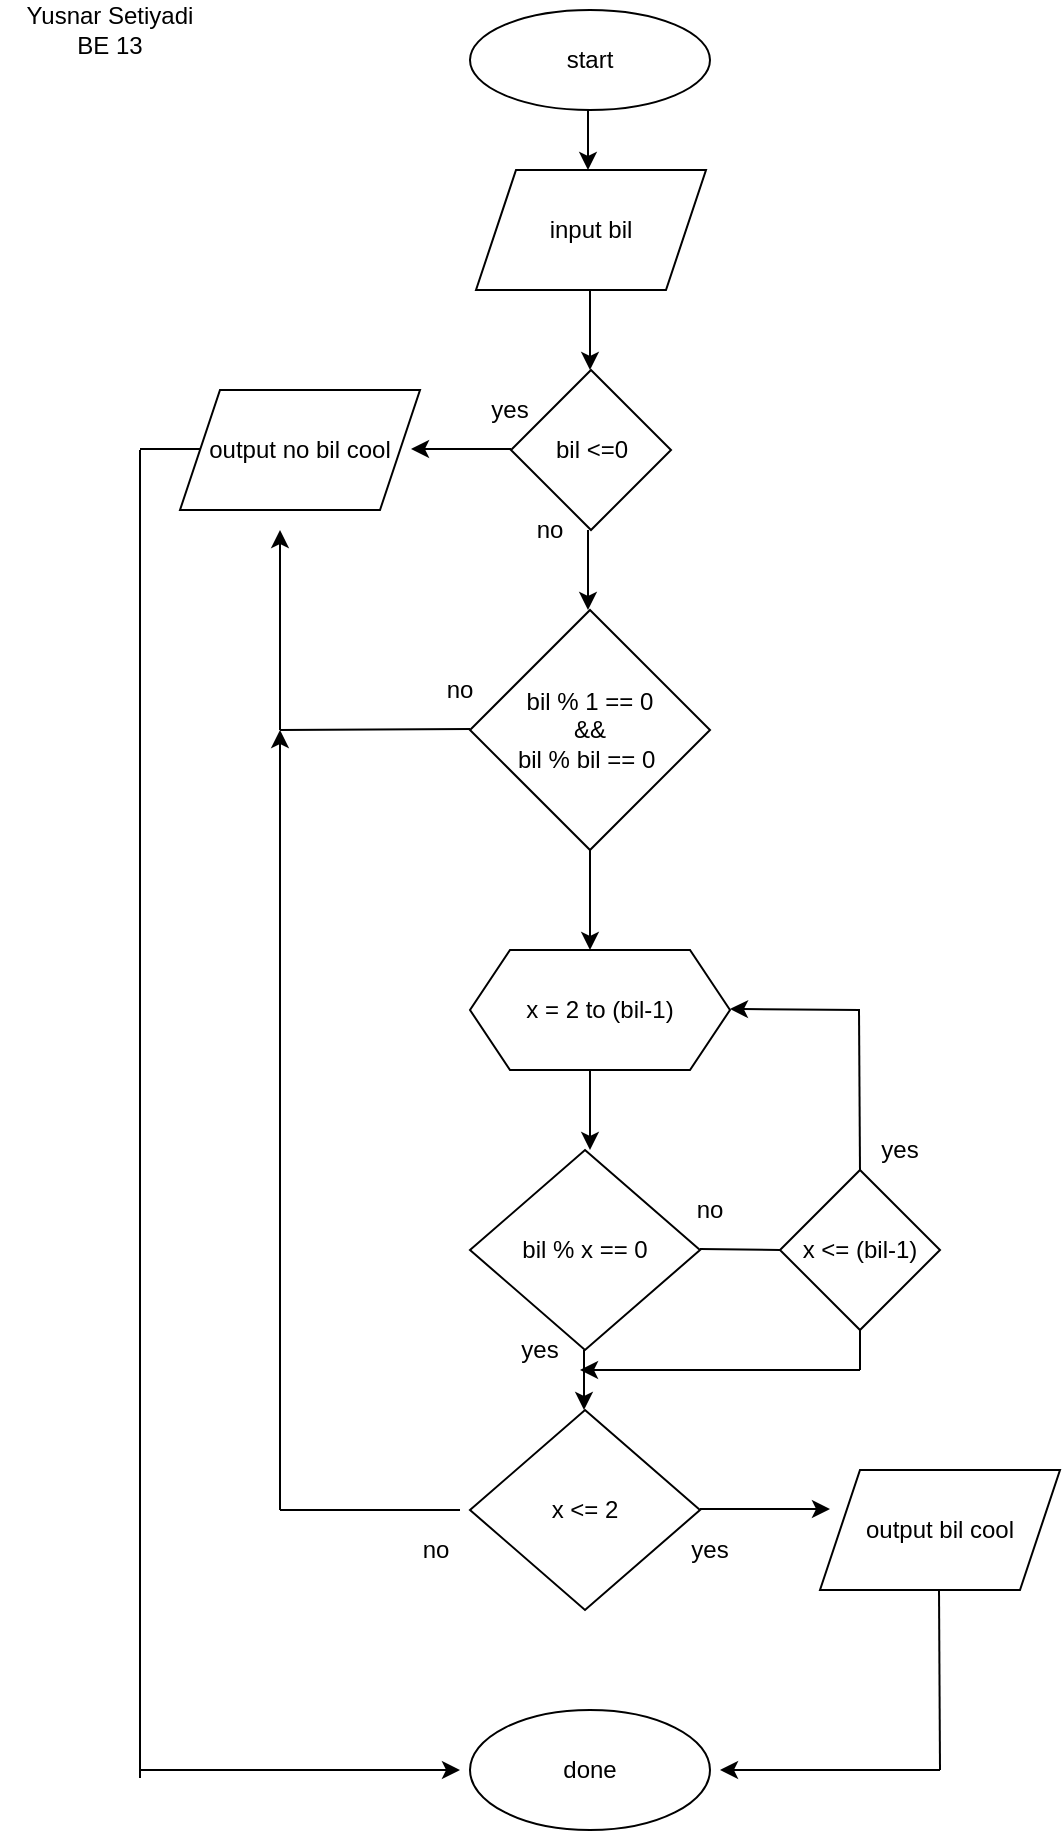 <mxfile version="13.9.9" type="device"><diagram id="vXixfhdixPwoC-Ckd4FU" name="Page-1"><mxGraphModel dx="852" dy="494" grid="1" gridSize="10" guides="1" tooltips="1" connect="1" arrows="1" fold="1" page="1" pageScale="1" pageWidth="850" pageHeight="1100" math="0" shadow="0"><root><mxCell id="0"/><mxCell id="1" parent="0"/><mxCell id="xDgeqh3rAISo3RwTmDQw-1" value="start" style="ellipse;whiteSpace=wrap;html=1;" parent="1" vertex="1"><mxGeometry x="365" y="40" width="120" height="50" as="geometry"/></mxCell><mxCell id="xDgeqh3rAISo3RwTmDQw-2" value="" style="endArrow=classic;html=1;" parent="1" edge="1"><mxGeometry width="50" height="50" relative="1" as="geometry"><mxPoint x="424" y="90" as="sourcePoint"/><mxPoint x="424" y="120" as="targetPoint"/></mxGeometry></mxCell><mxCell id="xDgeqh3rAISo3RwTmDQw-3" value="input bil" style="shape=parallelogram;perimeter=parallelogramPerimeter;whiteSpace=wrap;html=1;fixedSize=1;" parent="1" vertex="1"><mxGeometry x="368" y="120" width="115" height="60" as="geometry"/></mxCell><mxCell id="xDgeqh3rAISo3RwTmDQw-4" value="" style="endArrow=classic;html=1;" parent="1" edge="1"><mxGeometry width="50" height="50" relative="1" as="geometry"><mxPoint x="425" y="180" as="sourcePoint"/><mxPoint x="425" y="220" as="targetPoint"/></mxGeometry></mxCell><mxCell id="xDgeqh3rAISo3RwTmDQw-5" value="bil % x == 0" style="rhombus;whiteSpace=wrap;html=1;" parent="1" vertex="1"><mxGeometry x="365" y="610" width="115" height="100" as="geometry"/></mxCell><mxCell id="xDgeqh3rAISo3RwTmDQw-6" value="x = 2 to (bil-1)" style="shape=hexagon;perimeter=hexagonPerimeter2;whiteSpace=wrap;html=1;fixedSize=1;" parent="1" vertex="1"><mxGeometry x="365" y="510" width="130" height="60" as="geometry"/></mxCell><mxCell id="xDgeqh3rAISo3RwTmDQw-7" value="" style="endArrow=classic;html=1;" parent="1" edge="1"><mxGeometry width="50" height="50" relative="1" as="geometry"><mxPoint x="425" y="570" as="sourcePoint"/><mxPoint x="425" y="610" as="targetPoint"/></mxGeometry></mxCell><mxCell id="xDgeqh3rAISo3RwTmDQw-14" value="output bil cool" style="shape=parallelogram;perimeter=parallelogramPerimeter;whiteSpace=wrap;html=1;fixedSize=1;" parent="1" vertex="1"><mxGeometry x="540" y="770" width="120" height="60" as="geometry"/></mxCell><mxCell id="xDgeqh3rAISo3RwTmDQw-16" value="done" style="ellipse;whiteSpace=wrap;html=1;" parent="1" vertex="1"><mxGeometry x="365" y="890" width="120" height="60" as="geometry"/></mxCell><mxCell id="xDgeqh3rAISo3RwTmDQw-18" value="" style="endArrow=none;html=1;" parent="1" edge="1"><mxGeometry width="50" height="50" relative="1" as="geometry"><mxPoint x="480" y="659.5" as="sourcePoint"/><mxPoint x="520" y="660" as="targetPoint"/></mxGeometry></mxCell><mxCell id="xDgeqh3rAISo3RwTmDQw-19" value="" style="endArrow=none;html=1;exitX=0.5;exitY=0;exitDx=0;exitDy=0;" parent="1" edge="1" source="Ra8m1vKLDZplyrxAdwiE-1"><mxGeometry width="50" height="50" relative="1" as="geometry"><mxPoint x="559.5" y="580" as="sourcePoint"/><mxPoint x="559.5" y="540" as="targetPoint"/></mxGeometry></mxCell><mxCell id="xDgeqh3rAISo3RwTmDQw-20" value="" style="endArrow=classic;html=1;" parent="1" edge="1"><mxGeometry width="50" height="50" relative="1" as="geometry"><mxPoint x="560" y="540" as="sourcePoint"/><mxPoint x="495" y="539.5" as="targetPoint"/></mxGeometry></mxCell><mxCell id="xDgeqh3rAISo3RwTmDQw-21" value="Yusnar Setiyadi&lt;br&gt;BE 13" style="text;html=1;strokeColor=none;fillColor=none;align=center;verticalAlign=middle;whiteSpace=wrap;rounded=0;" parent="1" vertex="1"><mxGeometry x="130" y="40" width="110" height="20" as="geometry"/></mxCell><mxCell id="D2bZIs7OXg30LVVVQ2n4-1" value="bil &amp;lt;=0" style="rhombus;whiteSpace=wrap;html=1;" parent="1" vertex="1"><mxGeometry x="385.5" y="220" width="80" height="80" as="geometry"/></mxCell><mxCell id="D2bZIs7OXg30LVVVQ2n4-2" value="" style="endArrow=classic;html=1;" parent="1" edge="1"><mxGeometry width="50" height="50" relative="1" as="geometry"><mxPoint x="385.5" y="259.5" as="sourcePoint"/><mxPoint x="335.5" y="259.5" as="targetPoint"/></mxGeometry></mxCell><mxCell id="D2bZIs7OXg30LVVVQ2n4-3" value="output no bil cool" style="shape=parallelogram;perimeter=parallelogramPerimeter;whiteSpace=wrap;html=1;fixedSize=1;" parent="1" vertex="1"><mxGeometry x="220" y="230" width="120" height="60" as="geometry"/></mxCell><mxCell id="D2bZIs7OXg30LVVVQ2n4-4" value="yes" style="text;html=1;strokeColor=none;fillColor=none;align=center;verticalAlign=middle;whiteSpace=wrap;rounded=0;" parent="1" vertex="1"><mxGeometry x="365" y="230" width="40" height="20" as="geometry"/></mxCell><mxCell id="D2bZIs7OXg30LVVVQ2n4-6" value="no" style="text;html=1;strokeColor=none;fillColor=none;align=center;verticalAlign=middle;whiteSpace=wrap;rounded=0;" parent="1" vertex="1"><mxGeometry x="385" y="290" width="40" height="20" as="geometry"/></mxCell><mxCell id="D2bZIs7OXg30LVVVQ2n4-9" value="" style="endArrow=classic;html=1;" parent="1" edge="1"><mxGeometry width="50" height="50" relative="1" as="geometry"><mxPoint x="425" y="460" as="sourcePoint"/><mxPoint x="425" y="510" as="targetPoint"/></mxGeometry></mxCell><mxCell id="D2bZIs7OXg30LVVVQ2n4-10" value="no" style="text;html=1;strokeColor=none;fillColor=none;align=center;verticalAlign=middle;whiteSpace=wrap;rounded=0;" parent="1" vertex="1"><mxGeometry x="465" y="630" width="40" height="20" as="geometry"/></mxCell><mxCell id="D2bZIs7OXg30LVVVQ2n4-11" value="" style="endArrow=classic;html=1;" parent="1" edge="1"><mxGeometry width="50" height="50" relative="1" as="geometry"><mxPoint x="424" y="300" as="sourcePoint"/><mxPoint x="424" y="340" as="targetPoint"/></mxGeometry></mxCell><mxCell id="D2bZIs7OXg30LVVVQ2n4-13" value="" style="endArrow=classic;html=1;" parent="1" edge="1"><mxGeometry width="50" height="50" relative="1" as="geometry"><mxPoint x="422" y="710" as="sourcePoint"/><mxPoint x="422" y="740" as="targetPoint"/></mxGeometry></mxCell><mxCell id="D2bZIs7OXg30LVVVQ2n4-14" value="x &amp;lt;= 2" style="rhombus;whiteSpace=wrap;html=1;" parent="1" vertex="1"><mxGeometry x="365" y="740" width="115" height="100" as="geometry"/></mxCell><mxCell id="D2bZIs7OXg30LVVVQ2n4-15" value="" style="endArrow=classic;html=1;" parent="1" edge="1"><mxGeometry width="50" height="50" relative="1" as="geometry"><mxPoint x="480" y="789.5" as="sourcePoint"/><mxPoint x="545" y="789.5" as="targetPoint"/></mxGeometry></mxCell><mxCell id="D2bZIs7OXg30LVVVQ2n4-16" value="&lt;span&gt;bil % 1 == 0&lt;/span&gt;&lt;br&gt;&lt;span&gt;&amp;amp;&amp;amp;&lt;/span&gt;&lt;br&gt;&lt;span&gt;bil % bil == 0&amp;nbsp;&lt;/span&gt;" style="rhombus;whiteSpace=wrap;html=1;" parent="1" vertex="1"><mxGeometry x="365" y="340" width="120" height="120" as="geometry"/></mxCell><mxCell id="D2bZIs7OXg30LVVVQ2n4-17" value="" style="endArrow=none;html=1;" parent="1" edge="1"><mxGeometry width="50" height="50" relative="1" as="geometry"><mxPoint x="270" y="400" as="sourcePoint"/><mxPoint x="365" y="399.5" as="targetPoint"/></mxGeometry></mxCell><mxCell id="D2bZIs7OXg30LVVVQ2n4-18" value="" style="endArrow=classic;html=1;" parent="1" edge="1"><mxGeometry width="50" height="50" relative="1" as="geometry"><mxPoint x="270" y="400" as="sourcePoint"/><mxPoint x="270" y="300" as="targetPoint"/></mxGeometry></mxCell><mxCell id="D2bZIs7OXg30LVVVQ2n4-19" value="no" style="text;html=1;strokeColor=none;fillColor=none;align=center;verticalAlign=middle;whiteSpace=wrap;rounded=0;" parent="1" vertex="1"><mxGeometry x="340" y="370" width="40" height="20" as="geometry"/></mxCell><mxCell id="D2bZIs7OXg30LVVVQ2n4-20" value="yes" style="text;html=1;strokeColor=none;fillColor=none;align=center;verticalAlign=middle;whiteSpace=wrap;rounded=0;" parent="1" vertex="1"><mxGeometry x="380" y="700" width="40" height="20" as="geometry"/></mxCell><mxCell id="D2bZIs7OXg30LVVVQ2n4-21" value="yes" style="text;html=1;strokeColor=none;fillColor=none;align=center;verticalAlign=middle;whiteSpace=wrap;rounded=0;" parent="1" vertex="1"><mxGeometry x="465" y="800" width="40" height="20" as="geometry"/></mxCell><mxCell id="D2bZIs7OXg30LVVVQ2n4-22" value="" style="endArrow=classic;html=1;" parent="1" edge="1"><mxGeometry width="50" height="50" relative="1" as="geometry"><mxPoint x="270" y="790" as="sourcePoint"/><mxPoint x="270" y="400" as="targetPoint"/></mxGeometry></mxCell><mxCell id="D2bZIs7OXg30LVVVQ2n4-23" value="" style="endArrow=none;html=1;" parent="1" edge="1"><mxGeometry width="50" height="50" relative="1" as="geometry"><mxPoint x="270" y="790" as="sourcePoint"/><mxPoint x="360" y="790" as="targetPoint"/></mxGeometry></mxCell><mxCell id="D2bZIs7OXg30LVVVQ2n4-24" value="no" style="text;html=1;strokeColor=none;fillColor=none;align=center;verticalAlign=middle;whiteSpace=wrap;rounded=0;" parent="1" vertex="1"><mxGeometry x="328" y="800" width="40" height="20" as="geometry"/></mxCell><mxCell id="D2bZIs7OXg30LVVVQ2n4-25" value="" style="endArrow=none;html=1;" parent="1" edge="1"><mxGeometry width="50" height="50" relative="1" as="geometry"><mxPoint x="600" y="920" as="sourcePoint"/><mxPoint x="599.5" y="830" as="targetPoint"/></mxGeometry></mxCell><mxCell id="D2bZIs7OXg30LVVVQ2n4-26" value="" style="endArrow=none;html=1;" parent="1" edge="1"><mxGeometry width="50" height="50" relative="1" as="geometry"><mxPoint x="200" y="259.5" as="sourcePoint"/><mxPoint x="230" y="259.5" as="targetPoint"/></mxGeometry></mxCell><mxCell id="D2bZIs7OXg30LVVVQ2n4-28" value="" style="endArrow=none;html=1;" parent="1" edge="1"><mxGeometry width="50" height="50" relative="1" as="geometry"><mxPoint x="200" y="924" as="sourcePoint"/><mxPoint x="200" y="260" as="targetPoint"/></mxGeometry></mxCell><mxCell id="D2bZIs7OXg30LVVVQ2n4-29" value="" style="endArrow=classic;html=1;" parent="1" edge="1"><mxGeometry width="50" height="50" relative="1" as="geometry"><mxPoint x="200" y="920" as="sourcePoint"/><mxPoint x="360" y="920" as="targetPoint"/></mxGeometry></mxCell><mxCell id="D2bZIs7OXg30LVVVQ2n4-30" value="" style="endArrow=classic;html=1;" parent="1" edge="1"><mxGeometry width="50" height="50" relative="1" as="geometry"><mxPoint x="600" y="920" as="sourcePoint"/><mxPoint x="490" y="920" as="targetPoint"/></mxGeometry></mxCell><mxCell id="Ra8m1vKLDZplyrxAdwiE-1" value="x &amp;lt;= (bil-1)" style="rhombus;whiteSpace=wrap;html=1;" vertex="1" parent="1"><mxGeometry x="520" y="620" width="80" height="80" as="geometry"/></mxCell><mxCell id="Ra8m1vKLDZplyrxAdwiE-2" value="yes" style="text;html=1;strokeColor=none;fillColor=none;align=center;verticalAlign=middle;whiteSpace=wrap;rounded=0;" vertex="1" parent="1"><mxGeometry x="560" y="600" width="40" height="20" as="geometry"/></mxCell><mxCell id="Ra8m1vKLDZplyrxAdwiE-3" value="" style="endArrow=none;html=1;" edge="1" parent="1"><mxGeometry width="50" height="50" relative="1" as="geometry"><mxPoint x="560" y="720" as="sourcePoint"/><mxPoint x="560" y="700" as="targetPoint"/></mxGeometry></mxCell><mxCell id="Ra8m1vKLDZplyrxAdwiE-4" value="" style="endArrow=classic;html=1;" edge="1" parent="1"><mxGeometry width="50" height="50" relative="1" as="geometry"><mxPoint x="560" y="720" as="sourcePoint"/><mxPoint x="420" y="720" as="targetPoint"/></mxGeometry></mxCell></root></mxGraphModel></diagram></mxfile>